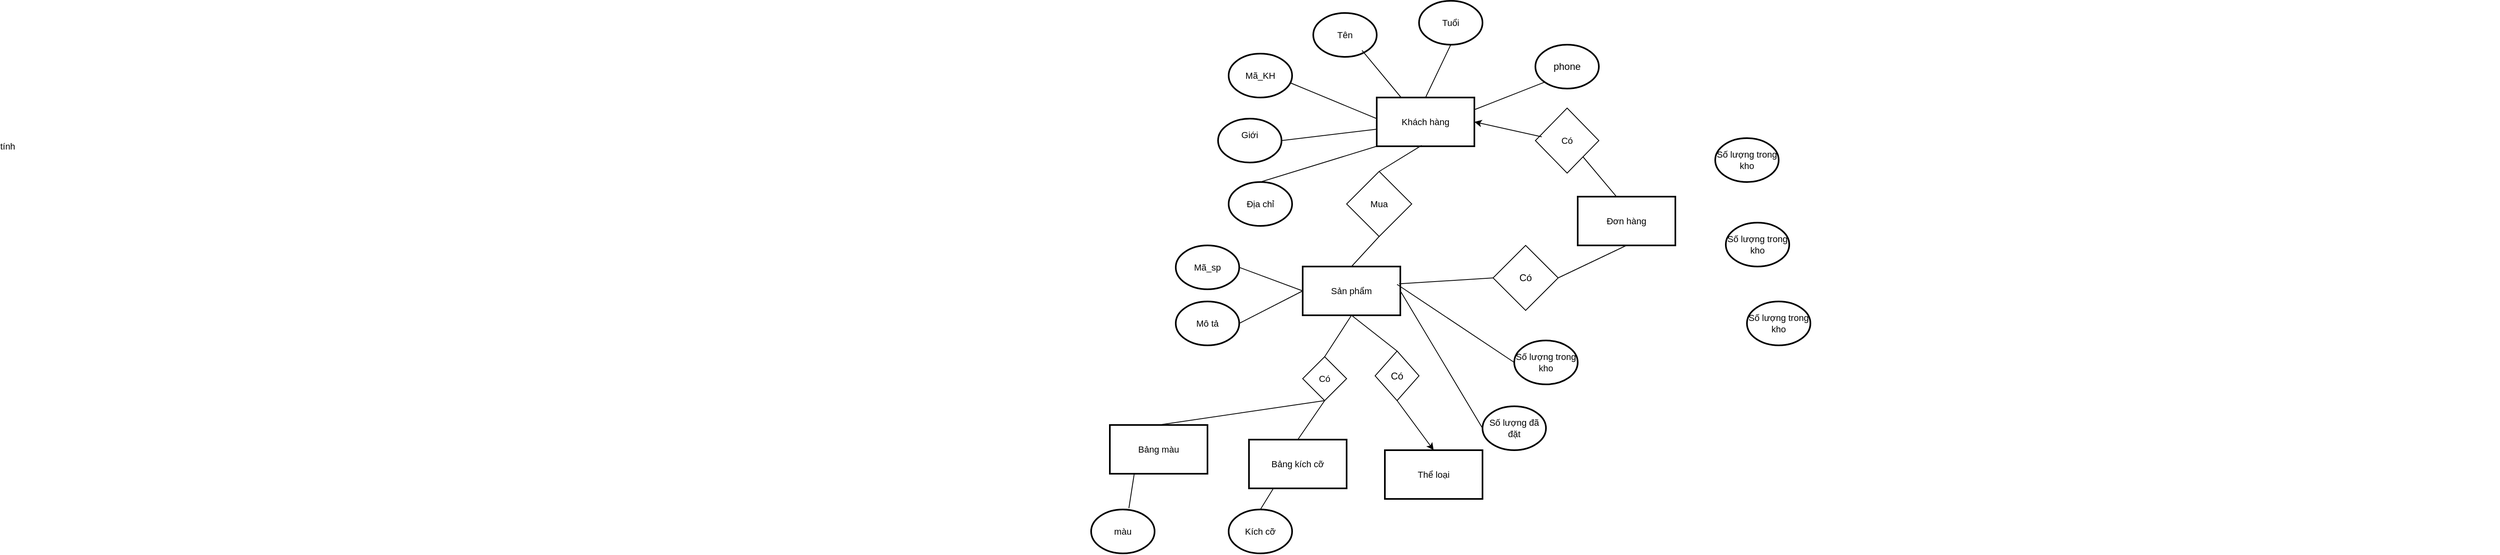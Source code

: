 <mxfile version="26.0.14">
  <diagram id="R2lEEEUBdFMjLlhIrx00" name="Page-1">
    <mxGraphModel dx="2538" dy="446" grid="1" gridSize="13" guides="1" tooltips="1" connect="1" arrows="1" fold="1" page="1" pageScale="1" pageWidth="850" pageHeight="1100" math="0" shadow="0" extFonts="Permanent Marker^https://fonts.googleapis.com/css?family=Permanent+Marker">
      <root>
        <mxCell id="0" />
        <mxCell id="1" parent="0" />
        <mxCell id="cmOm1PKUMlEA9yqi15UK-2" value="Khách hàng" style="rounded=0;whiteSpace=wrap;html=1;strokeWidth=2;fontSize=11;" vertex="1" parent="1">
          <mxGeometry x="364" y="299" width="120" height="60" as="geometry" />
        </mxCell>
        <mxCell id="cmOm1PKUMlEA9yqi15UK-5" value="Tuổi" style="ellipse;whiteSpace=wrap;html=1;strokeWidth=2;perimeterSpacing=0;fontSize=11;" vertex="1" parent="1">
          <mxGeometry x="416" y="180" width="78" height="54" as="geometry" />
        </mxCell>
        <mxCell id="cmOm1PKUMlEA9yqi15UK-7" value="Mã_KH" style="ellipse;whiteSpace=wrap;html=1;strokeWidth=2;perimeterSpacing=0;fontSize=11;" vertex="1" parent="1">
          <mxGeometry x="182" y="245" width="78" height="54" as="geometry" />
        </mxCell>
        <mxCell id="cmOm1PKUMlEA9yqi15UK-8" value="Tên" style="ellipse;whiteSpace=wrap;html=1;strokeWidth=2;perimeterSpacing=0;fontSize=11;" vertex="1" parent="1">
          <mxGeometry x="286" y="195" width="78" height="54" as="geometry" />
        </mxCell>
        <mxCell id="cmOm1PKUMlEA9yqi15UK-9" value="Giới tính&lt;span style=&quot;color: rgba(0, 0, 0, 0); font-family: monospace; text-align: start; text-wrap-mode: nowrap;&quot;&gt;%3CmxGraphModel%3E%3Croot%3E%3CmxCell%20id%3D%220%22%2F%3E%3CmxCell%20id%3D%221%22%20parent%3D%220%22%2F%3E%3CmxCell%20id%3D%222%22%20value%3D%22Tu%E1%BB%95i%22%20style%3D%22ellipse%3BwhiteSpace%3Dwrap%3Bhtml%3D1%3BstrokeWidth%3D2%3BperimeterSpacing%3D0%3B%22%20vertex%3D%221%22%20parent%3D%221%22%3E%3CmxGeometry%20x%3D%22377%22%20y%3D%22195%22%20width%3D%2278%22%20height%3D%2254%22%20as%3D%22geometry%22%2F%3E%3C%2FmxCell%3E%3C%2Froot%3E%3C%2FmxGraphModel%3E&lt;/span&gt;" style="ellipse;whiteSpace=wrap;html=1;strokeWidth=2;perimeterSpacing=0;fontSize=11;" vertex="1" parent="1">
          <mxGeometry x="169" y="325" width="78" height="54" as="geometry" />
        </mxCell>
        <mxCell id="cmOm1PKUMlEA9yqi15UK-10" value="phone" style="ellipse;whiteSpace=wrap;html=1;strokeWidth=2;perimeterSpacing=0;" vertex="1" parent="1">
          <mxGeometry x="559" y="234" width="78" height="54" as="geometry" />
        </mxCell>
        <mxCell id="cmOm1PKUMlEA9yqi15UK-11" value="Địa chỉ" style="ellipse;whiteSpace=wrap;html=1;strokeWidth=2;perimeterSpacing=0;fontSize=11;" vertex="1" parent="1">
          <mxGeometry x="182" y="403" width="78" height="54" as="geometry" />
        </mxCell>
        <mxCell id="cmOm1PKUMlEA9yqi15UK-13" value="" style="endArrow=none;html=1;rounded=0;exitX=0.5;exitY=0;exitDx=0;exitDy=0;entryX=0;entryY=1;entryDx=0;entryDy=0;fontSize=11;" edge="1" parent="1" source="cmOm1PKUMlEA9yqi15UK-11" target="cmOm1PKUMlEA9yqi15UK-2">
          <mxGeometry width="50" height="50" relative="1" as="geometry">
            <mxPoint x="455" y="323" as="sourcePoint" />
            <mxPoint x="505" y="273" as="targetPoint" />
          </mxGeometry>
        </mxCell>
        <mxCell id="cmOm1PKUMlEA9yqi15UK-14" value="" style="endArrow=none;html=1;rounded=0;exitX=0.974;exitY=0.667;exitDx=0;exitDy=0;exitPerimeter=0;fontSize=11;" edge="1" parent="1" source="cmOm1PKUMlEA9yqi15UK-7">
          <mxGeometry width="50" height="50" relative="1" as="geometry">
            <mxPoint x="234" y="416" as="sourcePoint" />
            <mxPoint x="364" y="325" as="targetPoint" />
          </mxGeometry>
        </mxCell>
        <mxCell id="cmOm1PKUMlEA9yqi15UK-15" value="" style="endArrow=none;html=1;rounded=0;exitX=0.769;exitY=0.852;exitDx=0;exitDy=0;exitPerimeter=0;entryX=0.25;entryY=0;entryDx=0;entryDy=0;fontSize=11;" edge="1" parent="1" source="cmOm1PKUMlEA9yqi15UK-8" target="cmOm1PKUMlEA9yqi15UK-2">
          <mxGeometry width="50" height="50" relative="1" as="geometry">
            <mxPoint x="271" y="294" as="sourcePoint" />
            <mxPoint x="377" y="338" as="targetPoint" />
          </mxGeometry>
        </mxCell>
        <mxCell id="cmOm1PKUMlEA9yqi15UK-16" value="" style="endArrow=none;html=1;rounded=0;exitX=0.5;exitY=1;exitDx=0;exitDy=0;entryX=0.5;entryY=0;entryDx=0;entryDy=0;fontSize=11;" edge="1" parent="1" source="cmOm1PKUMlEA9yqi15UK-5" target="cmOm1PKUMlEA9yqi15UK-2">
          <mxGeometry width="50" height="50" relative="1" as="geometry">
            <mxPoint x="284" y="307" as="sourcePoint" />
            <mxPoint x="390" y="351" as="targetPoint" />
          </mxGeometry>
        </mxCell>
        <mxCell id="cmOm1PKUMlEA9yqi15UK-17" value="" style="endArrow=none;html=1;rounded=0;exitX=0;exitY=1;exitDx=0;exitDy=0;entryX=1;entryY=0.25;entryDx=0;entryDy=0;fontSize=11;" edge="1" parent="1" source="cmOm1PKUMlEA9yqi15UK-10" target="cmOm1PKUMlEA9yqi15UK-2">
          <mxGeometry width="50" height="50" relative="1" as="geometry">
            <mxPoint x="297" y="320" as="sourcePoint" />
            <mxPoint x="403" y="364" as="targetPoint" />
          </mxGeometry>
        </mxCell>
        <mxCell id="cmOm1PKUMlEA9yqi15UK-18" value="" style="endArrow=none;html=1;rounded=0;exitX=1;exitY=0.5;exitDx=0;exitDy=0;fontSize=11;" edge="1" parent="1" source="cmOm1PKUMlEA9yqi15UK-9">
          <mxGeometry width="50" height="50" relative="1" as="geometry">
            <mxPoint x="310" y="333" as="sourcePoint" />
            <mxPoint x="364" y="338" as="targetPoint" />
          </mxGeometry>
        </mxCell>
        <mxCell id="cmOm1PKUMlEA9yqi15UK-19" value="Sản phẩm" style="rounded=0;whiteSpace=wrap;html=1;strokeWidth=2;fontSize=11;" vertex="1" parent="1">
          <mxGeometry x="273" y="507" width="120" height="60" as="geometry" />
        </mxCell>
        <mxCell id="cmOm1PKUMlEA9yqi15UK-46" value="Mã_sp" style="ellipse;whiteSpace=wrap;html=1;strokeWidth=2;perimeterSpacing=0;fontSize=11;" vertex="1" parent="1">
          <mxGeometry x="117" y="481" width="78" height="54" as="geometry" />
        </mxCell>
        <mxCell id="cmOm1PKUMlEA9yqi15UK-47" value="Mô tả" style="ellipse;whiteSpace=wrap;html=1;strokeWidth=2;perimeterSpacing=0;fontSize=11;" vertex="1" parent="1">
          <mxGeometry x="117" y="550" width="78" height="54" as="geometry" />
        </mxCell>
        <mxCell id="cmOm1PKUMlEA9yqi15UK-48" value="Số lượng đã đặt" style="ellipse;whiteSpace=wrap;html=1;strokeWidth=2;perimeterSpacing=0;fontSize=11;" vertex="1" parent="1">
          <mxGeometry x="494" y="679" width="78" height="54" as="geometry" />
        </mxCell>
        <mxCell id="cmOm1PKUMlEA9yqi15UK-49" value="Số lượng trong kho" style="ellipse;whiteSpace=wrap;html=1;strokeWidth=2;perimeterSpacing=0;fontSize=11;" vertex="1" parent="1">
          <mxGeometry x="533" y="598" width="78" height="54" as="geometry" />
        </mxCell>
        <mxCell id="cmOm1PKUMlEA9yqi15UK-50" value="Bảng màu" style="rounded=0;whiteSpace=wrap;html=1;strokeWidth=2;fontSize=11;" vertex="1" parent="1">
          <mxGeometry x="36" y="702" width="120" height="60" as="geometry" />
        </mxCell>
        <mxCell id="cmOm1PKUMlEA9yqi15UK-51" value="Có" style="rhombus;whiteSpace=wrap;html=1;fontSize=11;" vertex="1" parent="1">
          <mxGeometry x="273" y="618" width="54" height="54" as="geometry" />
        </mxCell>
        <mxCell id="cmOm1PKUMlEA9yqi15UK-53" value="màu" style="ellipse;whiteSpace=wrap;html=1;strokeWidth=2;perimeterSpacing=0;fontSize=11;" vertex="1" parent="1">
          <mxGeometry x="13" y="806" width="78" height="54" as="geometry" />
        </mxCell>
        <mxCell id="cmOm1PKUMlEA9yqi15UK-55" value="Bảng kích cỡ" style="rounded=0;whiteSpace=wrap;html=1;strokeWidth=2;fontSize=11;" vertex="1" parent="1">
          <mxGeometry x="207" y="720" width="120" height="60" as="geometry" />
        </mxCell>
        <mxCell id="cmOm1PKUMlEA9yqi15UK-56" value="Kích cỡ" style="ellipse;whiteSpace=wrap;html=1;strokeWidth=2;perimeterSpacing=0;fontSize=11;" vertex="1" parent="1">
          <mxGeometry x="182" y="806" width="78" height="54" as="geometry" />
        </mxCell>
        <mxCell id="cmOm1PKUMlEA9yqi15UK-57" value="" style="endArrow=none;html=1;rounded=0;entryX=0.5;entryY=1;entryDx=0;entryDy=0;exitX=0.5;exitY=0;exitDx=0;exitDy=0;fontSize=11;" edge="1" parent="1" source="cmOm1PKUMlEA9yqi15UK-51" target="cmOm1PKUMlEA9yqi15UK-19">
          <mxGeometry width="50" height="50" relative="1" as="geometry">
            <mxPoint x="312" y="713" as="sourcePoint" />
            <mxPoint x="362" y="663" as="targetPoint" />
            <Array as="points" />
          </mxGeometry>
        </mxCell>
        <mxCell id="cmOm1PKUMlEA9yqi15UK-61" value="Mua" style="rhombus;whiteSpace=wrap;html=1;fontSize=11;" vertex="1" parent="1">
          <mxGeometry x="327" y="390" width="80" height="80" as="geometry" />
        </mxCell>
        <mxCell id="cmOm1PKUMlEA9yqi15UK-62" value="" style="endArrow=none;html=1;rounded=0;entryX=0.46;entryY=0.983;entryDx=0;entryDy=0;entryPerimeter=0;exitX=0.5;exitY=0;exitDx=0;exitDy=0;fontSize=11;" edge="1" parent="1" source="cmOm1PKUMlEA9yqi15UK-61" target="cmOm1PKUMlEA9yqi15UK-2">
          <mxGeometry width="50" height="50" relative="1" as="geometry">
            <mxPoint x="312" y="479" as="sourcePoint" />
            <mxPoint x="362" y="429" as="targetPoint" />
          </mxGeometry>
        </mxCell>
        <mxCell id="cmOm1PKUMlEA9yqi15UK-63" value="" style="endArrow=none;html=1;rounded=0;entryX=0.5;entryY=1;entryDx=0;entryDy=0;exitX=0.5;exitY=0;exitDx=0;exitDy=0;fontSize=11;" edge="1" parent="1" source="cmOm1PKUMlEA9yqi15UK-19" target="cmOm1PKUMlEA9yqi15UK-61">
          <mxGeometry width="50" height="50" relative="1" as="geometry">
            <mxPoint x="312" y="479" as="sourcePoint" />
            <mxPoint x="362" y="429" as="targetPoint" />
          </mxGeometry>
        </mxCell>
        <mxCell id="cmOm1PKUMlEA9yqi15UK-64" value="" style="endArrow=none;html=1;rounded=0;entryX=0.5;entryY=0;entryDx=0;entryDy=0;exitX=0.5;exitY=1;exitDx=0;exitDy=0;fontSize=11;" edge="1" parent="1" source="cmOm1PKUMlEA9yqi15UK-51" target="cmOm1PKUMlEA9yqi15UK-50">
          <mxGeometry width="50" height="50" relative="1" as="geometry">
            <mxPoint x="313" y="631" as="sourcePoint" />
            <mxPoint x="346" y="580" as="targetPoint" />
            <Array as="points" />
          </mxGeometry>
        </mxCell>
        <mxCell id="cmOm1PKUMlEA9yqi15UK-65" value="" style="endArrow=none;html=1;rounded=0;entryX=0.5;entryY=0;entryDx=0;entryDy=0;exitX=0.5;exitY=1;exitDx=0;exitDy=0;fontSize=11;" edge="1" parent="1" source="cmOm1PKUMlEA9yqi15UK-51" target="cmOm1PKUMlEA9yqi15UK-55">
          <mxGeometry width="50" height="50" relative="1" as="geometry">
            <mxPoint x="326" y="644" as="sourcePoint" />
            <mxPoint x="359" y="593" as="targetPoint" />
            <Array as="points" />
          </mxGeometry>
        </mxCell>
        <mxCell id="cmOm1PKUMlEA9yqi15UK-66" value="" style="endArrow=none;html=1;rounded=0;exitX=0.595;exitY=-0.03;exitDx=0;exitDy=0;exitPerimeter=0;entryX=0.25;entryY=1;entryDx=0;entryDy=0;fontSize=11;" edge="1" parent="1" source="cmOm1PKUMlEA9yqi15UK-53" target="cmOm1PKUMlEA9yqi15UK-50">
          <mxGeometry width="50" height="50" relative="1" as="geometry">
            <mxPoint x="312" y="713" as="sourcePoint" />
            <mxPoint x="362" y="663" as="targetPoint" />
          </mxGeometry>
        </mxCell>
        <mxCell id="cmOm1PKUMlEA9yqi15UK-67" value="" style="endArrow=none;html=1;rounded=0;exitX=0.5;exitY=0;exitDx=0;exitDy=0;entryX=0.25;entryY=1;entryDx=0;entryDy=0;fontSize=11;" edge="1" parent="1" source="cmOm1PKUMlEA9yqi15UK-56" target="cmOm1PKUMlEA9yqi15UK-55">
          <mxGeometry width="50" height="50" relative="1" as="geometry">
            <mxPoint x="163" y="817" as="sourcePoint" />
            <mxPoint x="183" y="775" as="targetPoint" />
          </mxGeometry>
        </mxCell>
        <mxCell id="cmOm1PKUMlEA9yqi15UK-68" value="" style="endArrow=none;html=1;rounded=0;exitX=1;exitY=0.5;exitDx=0;exitDy=0;entryX=0;entryY=0.5;entryDx=0;entryDy=0;fontSize=11;" edge="1" parent="1" source="cmOm1PKUMlEA9yqi15UK-46" target="cmOm1PKUMlEA9yqi15UK-19">
          <mxGeometry width="50" height="50" relative="1" as="geometry">
            <mxPoint x="403" y="635" as="sourcePoint" />
            <mxPoint x="453" y="585" as="targetPoint" />
          </mxGeometry>
        </mxCell>
        <mxCell id="cmOm1PKUMlEA9yqi15UK-69" value="" style="endArrow=none;html=1;rounded=0;exitX=0;exitY=0.5;exitDx=0;exitDy=0;entryX=1;entryY=0.5;entryDx=0;entryDy=0;fontSize=11;" edge="1" parent="1" source="cmOm1PKUMlEA9yqi15UK-19" target="cmOm1PKUMlEA9yqi15UK-47">
          <mxGeometry width="50" height="50" relative="1" as="geometry">
            <mxPoint x="176" y="830" as="sourcePoint" />
            <mxPoint x="196" y="788" as="targetPoint" />
          </mxGeometry>
        </mxCell>
        <mxCell id="cmOm1PKUMlEA9yqi15UK-70" value="" style="endArrow=none;html=1;rounded=0;exitX=0.967;exitY=0.367;exitDx=0;exitDy=0;exitPerimeter=0;entryX=0;entryY=0.5;entryDx=0;entryDy=0;fontSize=11;" edge="1" parent="1" source="cmOm1PKUMlEA9yqi15UK-19" target="cmOm1PKUMlEA9yqi15UK-49">
          <mxGeometry width="50" height="50" relative="1" as="geometry">
            <mxPoint x="189" y="843" as="sourcePoint" />
            <mxPoint x="209" y="801" as="targetPoint" />
          </mxGeometry>
        </mxCell>
        <mxCell id="cmOm1PKUMlEA9yqi15UK-71" value="" style="endArrow=none;html=1;rounded=0;exitX=1;exitY=0.5;exitDx=0;exitDy=0;entryX=0;entryY=0.5;entryDx=0;entryDy=0;fontSize=11;" edge="1" parent="1" source="cmOm1PKUMlEA9yqi15UK-19" target="cmOm1PKUMlEA9yqi15UK-48">
          <mxGeometry width="50" height="50" relative="1" as="geometry">
            <mxPoint x="202" y="856" as="sourcePoint" />
            <mxPoint x="468" y="598" as="targetPoint" />
          </mxGeometry>
        </mxCell>
        <mxCell id="cmOm1PKUMlEA9yqi15UK-72" value="Thể loại" style="rounded=0;whiteSpace=wrap;html=1;strokeWidth=2;fontSize=11;" vertex="1" parent="1">
          <mxGeometry x="374" y="733" width="120" height="60" as="geometry" />
        </mxCell>
        <mxCell id="cmOm1PKUMlEA9yqi15UK-73" value="Có" style="rhombus;whiteSpace=wrap;html=1;" vertex="1" parent="1">
          <mxGeometry x="362" y="611" width="54" height="61" as="geometry" />
        </mxCell>
        <mxCell id="cmOm1PKUMlEA9yqi15UK-75" value="" style="endArrow=none;html=1;rounded=0;entryX=0.5;entryY=1;entryDx=0;entryDy=0;exitX=0.5;exitY=0;exitDx=0;exitDy=0;" edge="1" parent="1" source="cmOm1PKUMlEA9yqi15UK-73" target="cmOm1PKUMlEA9yqi15UK-19">
          <mxGeometry width="50" height="50" relative="1" as="geometry">
            <mxPoint x="402" y="624" as="sourcePoint" />
            <mxPoint x="346" y="580" as="targetPoint" />
          </mxGeometry>
        </mxCell>
        <mxCell id="cmOm1PKUMlEA9yqi15UK-76" value="" style="endArrow=classic;html=1;rounded=0;entryX=0.5;entryY=0;entryDx=0;entryDy=0;exitX=0.5;exitY=1;exitDx=0;exitDy=0;" edge="1" parent="1" source="cmOm1PKUMlEA9yqi15UK-73" target="cmOm1PKUMlEA9yqi15UK-72">
          <mxGeometry width="50" height="50" relative="1" as="geometry">
            <mxPoint x="416" y="648" as="sourcePoint" />
            <mxPoint x="466" y="598" as="targetPoint" />
          </mxGeometry>
        </mxCell>
        <mxCell id="cmOm1PKUMlEA9yqi15UK-78" value="Có" style="rhombus;whiteSpace=wrap;html=1;fontSize=11;" vertex="1" parent="1">
          <mxGeometry x="559" y="312" width="78" height="80" as="geometry" />
        </mxCell>
        <mxCell id="cmOm1PKUMlEA9yqi15UK-79" value="Đơn hàng" style="rounded=0;whiteSpace=wrap;html=1;strokeWidth=2;fontSize=11;" vertex="1" parent="1">
          <mxGeometry x="611" y="421" width="120" height="60" as="geometry" />
        </mxCell>
        <mxCell id="cmOm1PKUMlEA9yqi15UK-80" value="Có" style="rhombus;whiteSpace=wrap;html=1;" vertex="1" parent="1">
          <mxGeometry x="507" y="481" width="80" height="80" as="geometry" />
        </mxCell>
        <mxCell id="cmOm1PKUMlEA9yqi15UK-81" value="" style="endArrow=none;html=1;rounded=0;entryX=0.5;entryY=1;entryDx=0;entryDy=0;exitX=1;exitY=0.5;exitDx=0;exitDy=0;" edge="1" parent="1" source="cmOm1PKUMlEA9yqi15UK-80" target="cmOm1PKUMlEA9yqi15UK-79">
          <mxGeometry width="50" height="50" relative="1" as="geometry">
            <mxPoint x="637" y="557" as="sourcePoint" />
            <mxPoint x="687" y="507" as="targetPoint" />
          </mxGeometry>
        </mxCell>
        <mxCell id="cmOm1PKUMlEA9yqi15UK-82" value="" style="endArrow=none;html=1;rounded=0;exitX=0;exitY=0.5;exitDx=0;exitDy=0;entryX=0.988;entryY=0.355;entryDx=0;entryDy=0;entryPerimeter=0;" edge="1" parent="1" source="cmOm1PKUMlEA9yqi15UK-80" target="cmOm1PKUMlEA9yqi15UK-19">
          <mxGeometry width="50" height="50" relative="1" as="geometry">
            <mxPoint x="637" y="557" as="sourcePoint" />
            <mxPoint x="687" y="507" as="targetPoint" />
          </mxGeometry>
        </mxCell>
        <mxCell id="cmOm1PKUMlEA9yqi15UK-83" value="" style="endArrow=none;html=1;rounded=0;entryX=0.401;entryY=0.01;entryDx=0;entryDy=0;entryPerimeter=0;exitX=1;exitY=1;exitDx=0;exitDy=0;" edge="1" parent="1" source="cmOm1PKUMlEA9yqi15UK-78" target="cmOm1PKUMlEA9yqi15UK-79">
          <mxGeometry width="50" height="50" relative="1" as="geometry">
            <mxPoint x="637" y="466" as="sourcePoint" />
            <mxPoint x="687" y="416" as="targetPoint" />
          </mxGeometry>
        </mxCell>
        <mxCell id="cmOm1PKUMlEA9yqi15UK-87" value="" style="endArrow=classic;html=1;rounded=0;entryX=1;entryY=0.5;entryDx=0;entryDy=0;exitX=0.1;exitY=0.442;exitDx=0;exitDy=0;exitPerimeter=0;" edge="1" parent="1" source="cmOm1PKUMlEA9yqi15UK-78" target="cmOm1PKUMlEA9yqi15UK-2">
          <mxGeometry width="50" height="50" relative="1" as="geometry">
            <mxPoint x="507" y="388" as="sourcePoint" />
            <mxPoint x="557" y="338" as="targetPoint" />
          </mxGeometry>
        </mxCell>
        <mxCell id="cmOm1PKUMlEA9yqi15UK-89" value="Số lượng trong kho" style="ellipse;whiteSpace=wrap;html=1;strokeWidth=2;perimeterSpacing=0;fontSize=11;" vertex="1" parent="1">
          <mxGeometry x="780" y="349" width="78" height="54" as="geometry" />
        </mxCell>
        <mxCell id="cmOm1PKUMlEA9yqi15UK-90" value="Số lượng trong kho" style="ellipse;whiteSpace=wrap;html=1;strokeWidth=2;perimeterSpacing=0;fontSize=11;" vertex="1" parent="1">
          <mxGeometry x="793" y="453" width="78" height="54" as="geometry" />
        </mxCell>
        <mxCell id="cmOm1PKUMlEA9yqi15UK-91" value="Số lượng trong kho" style="ellipse;whiteSpace=wrap;html=1;strokeWidth=2;perimeterSpacing=0;fontSize=11;" vertex="1" parent="1">
          <mxGeometry x="819" y="550" width="78" height="54" as="geometry" />
        </mxCell>
      </root>
    </mxGraphModel>
  </diagram>
</mxfile>
